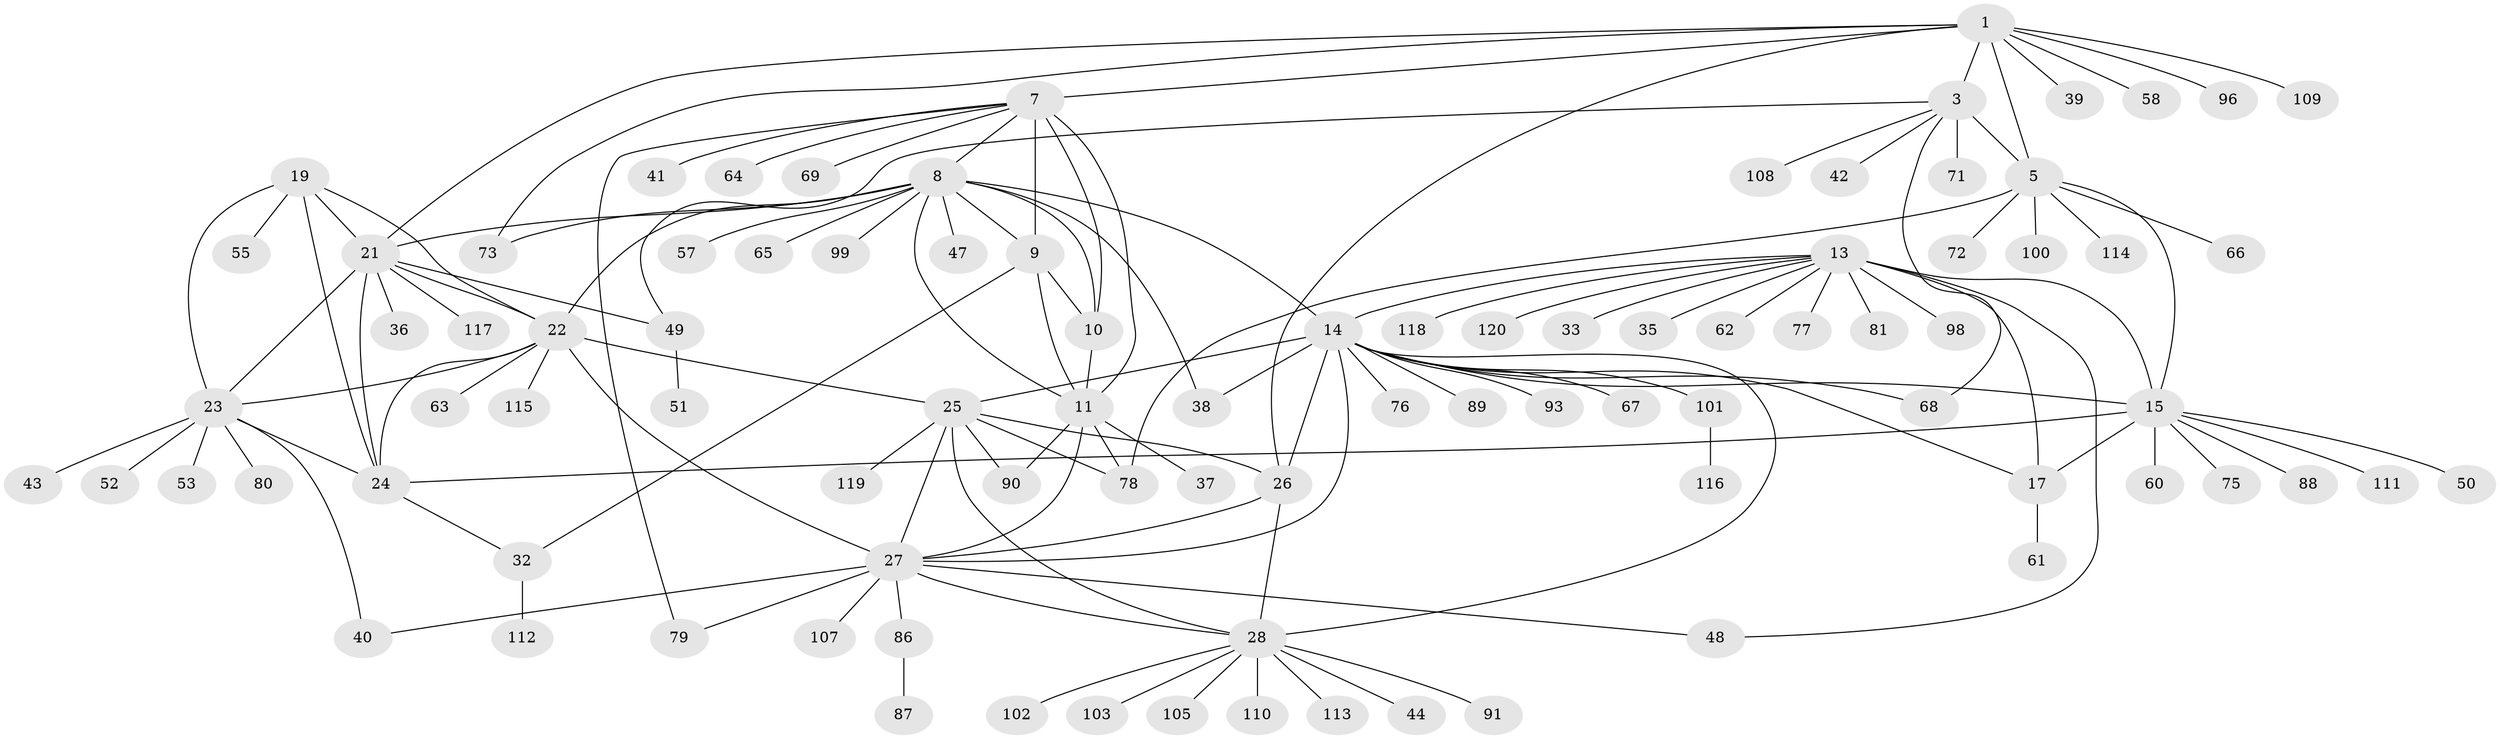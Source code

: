 // original degree distribution, {8: 0.040983606557377046, 10: 0.04918032786885246, 7: 0.03278688524590164, 6: 0.04918032786885246, 14: 0.00819672131147541, 9: 0.01639344262295082, 13: 0.01639344262295082, 5: 0.00819672131147541, 11: 0.02459016393442623, 1: 0.5655737704918032, 3: 0.040983606557377046, 2: 0.14754098360655737}
// Generated by graph-tools (version 1.1) at 2025/42/03/06/25 10:42:11]
// undirected, 92 vertices, 132 edges
graph export_dot {
graph [start="1"]
  node [color=gray90,style=filled];
  1 [super="+2"];
  3 [super="+4"];
  5 [super="+6"];
  7 [super="+12"];
  8 [super="+46"];
  9;
  10 [super="+74"];
  11 [super="+121"];
  13 [super="+18"];
  14 [super="+30"];
  15 [super="+16"];
  17 [super="+31"];
  19 [super="+20"];
  21 [super="+70"];
  22 [super="+95"];
  23 [super="+34"];
  24 [super="+104"];
  25 [super="+59"];
  26 [super="+92"];
  27 [super="+106"];
  28 [super="+29"];
  32 [super="+97"];
  33;
  35 [super="+122"];
  36;
  37;
  38;
  39 [super="+85"];
  40 [super="+56"];
  41;
  42 [super="+45"];
  43;
  44;
  47 [super="+84"];
  48;
  49;
  50 [super="+54"];
  51;
  52;
  53;
  55;
  57;
  58;
  60;
  61;
  62;
  63;
  64;
  65;
  66;
  67;
  68 [super="+82"];
  69;
  71;
  72;
  73;
  75;
  76;
  77;
  78 [super="+83"];
  79;
  80;
  81;
  86;
  87;
  88 [super="+94"];
  89;
  90;
  91;
  93;
  96;
  98;
  99;
  100;
  101;
  102;
  103;
  105;
  107;
  108;
  109;
  110;
  111;
  112;
  113;
  114;
  115;
  116;
  117;
  118;
  119;
  120;
  1 -- 3 [weight=4];
  1 -- 5 [weight=4];
  1 -- 39;
  1 -- 96;
  1 -- 109;
  1 -- 26;
  1 -- 7;
  1 -- 73;
  1 -- 21;
  1 -- 58;
  3 -- 5 [weight=4];
  3 -- 42;
  3 -- 68;
  3 -- 71;
  3 -- 49;
  3 -- 108;
  5 -- 15;
  5 -- 66;
  5 -- 100;
  5 -- 114;
  5 -- 78;
  5 -- 72;
  7 -- 8 [weight=2];
  7 -- 9 [weight=2];
  7 -- 10 [weight=2];
  7 -- 11 [weight=2];
  7 -- 64;
  7 -- 69;
  7 -- 79;
  7 -- 41;
  8 -- 9;
  8 -- 10;
  8 -- 11;
  8 -- 14;
  8 -- 22;
  8 -- 38;
  8 -- 57;
  8 -- 65;
  8 -- 73;
  8 -- 99;
  8 -- 21;
  8 -- 47;
  9 -- 10;
  9 -- 11;
  9 -- 32;
  10 -- 11;
  11 -- 27;
  11 -- 37;
  11 -- 78;
  11 -- 90;
  13 -- 14 [weight=2];
  13 -- 15 [weight=4];
  13 -- 17 [weight=2];
  13 -- 48;
  13 -- 33;
  13 -- 98;
  13 -- 35;
  13 -- 77;
  13 -- 81;
  13 -- 118;
  13 -- 120;
  13 -- 62;
  14 -- 15 [weight=2];
  14 -- 17;
  14 -- 76;
  14 -- 101;
  14 -- 89;
  14 -- 67;
  14 -- 68;
  14 -- 38;
  14 -- 25;
  14 -- 26;
  14 -- 27;
  14 -- 28 [weight=2];
  14 -- 93;
  15 -- 17 [weight=2];
  15 -- 24;
  15 -- 50;
  15 -- 75;
  15 -- 111;
  15 -- 88;
  15 -- 60;
  17 -- 61;
  19 -- 21 [weight=2];
  19 -- 22 [weight=2];
  19 -- 23 [weight=2];
  19 -- 24 [weight=2];
  19 -- 55;
  21 -- 22;
  21 -- 23;
  21 -- 24;
  21 -- 36;
  21 -- 49;
  21 -- 117;
  22 -- 23;
  22 -- 24;
  22 -- 27;
  22 -- 63;
  22 -- 115;
  22 -- 25;
  23 -- 24;
  23 -- 40;
  23 -- 43;
  23 -- 52;
  23 -- 53;
  23 -- 80;
  24 -- 32;
  25 -- 26;
  25 -- 27;
  25 -- 28 [weight=2];
  25 -- 78;
  25 -- 90;
  25 -- 119;
  26 -- 27;
  26 -- 28 [weight=2];
  27 -- 28 [weight=2];
  27 -- 40;
  27 -- 48;
  27 -- 79;
  27 -- 86;
  27 -- 107;
  28 -- 110;
  28 -- 102;
  28 -- 103;
  28 -- 105;
  28 -- 91;
  28 -- 44;
  28 -- 113;
  32 -- 112;
  49 -- 51;
  86 -- 87;
  101 -- 116;
}
